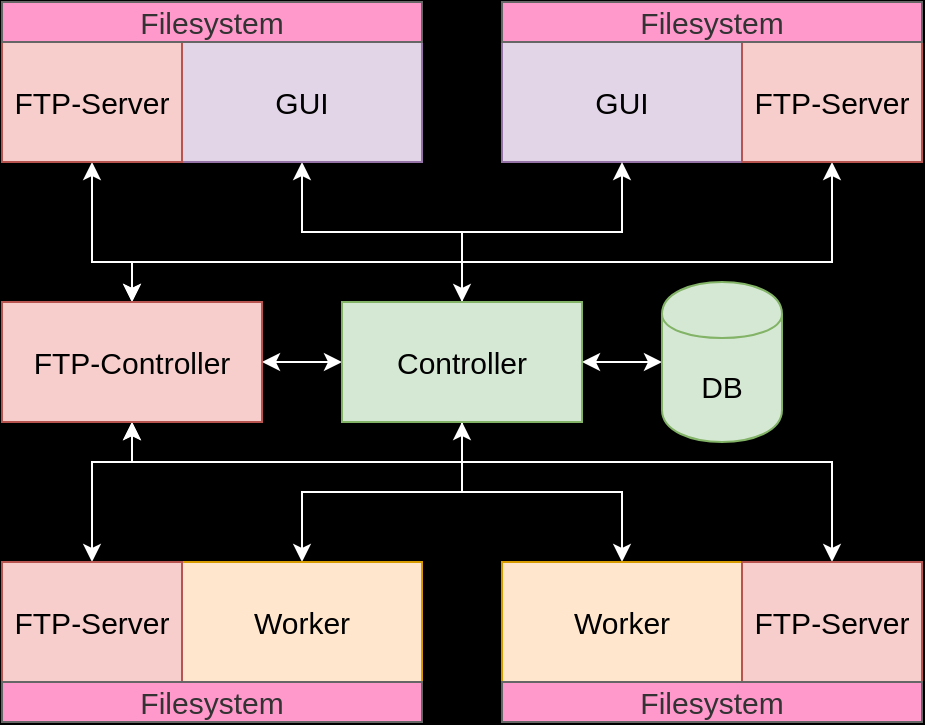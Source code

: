 <mxfile version="12.0.2" type="device" pages="1"><diagram id="bj3u7T3dHNq3HhVxmN0J" name="Page-1"><mxGraphModel dx="1185" dy="1837" grid="1" gridSize="10" guides="1" tooltips="1" connect="1" arrows="1" fold="1" page="1" pageScale="1" pageWidth="827" pageHeight="1169" background="#000000" math="0" shadow="0"><root><mxCell id="0"/><mxCell id="1" parent="0"/><mxCell id="L61X-0zqSYfUz2ejo7fB-1" value="GUI" style="rounded=0;whiteSpace=wrap;html=1;fontSize=15;fillColor=#e1d5e7;strokeColor=#9673a6;" parent="1" vertex="1"><mxGeometry x="320" y="-20" width="120" height="60" as="geometry"/></mxCell><mxCell id="L61X-0zqSYfUz2ejo7fB-10" style="edgeStyle=orthogonalEdgeStyle;rounded=0;orthogonalLoop=1;jettySize=auto;html=1;fontSize=15;strokeColor=#FFFFFF;" parent="1" source="L61X-0zqSYfUz2ejo7fB-2" target="L61X-0zqSYfUz2ejo7fB-1" edge="1"><mxGeometry relative="1" as="geometry"/></mxCell><mxCell id="L61X-0zqSYfUz2ejo7fB-11" style="edgeStyle=orthogonalEdgeStyle;rounded=0;orthogonalLoop=1;jettySize=auto;html=1;fontSize=15;strokeColor=#FFFFFF;startArrow=classic;startFill=1;" parent="1" source="L61X-0zqSYfUz2ejo7fB-2" target="L61X-0zqSYfUz2ejo7fB-9" edge="1"><mxGeometry relative="1" as="geometry"/></mxCell><mxCell id="L61X-0zqSYfUz2ejo7fB-12" style="edgeStyle=orthogonalEdgeStyle;rounded=0;orthogonalLoop=1;jettySize=auto;html=1;fontSize=15;strokeColor=#FFFFFF;" parent="1" source="L61X-0zqSYfUz2ejo7fB-2" target="L61X-0zqSYfUz2ejo7fB-3" edge="1"><mxGeometry relative="1" as="geometry"/></mxCell><mxCell id="L61X-0zqSYfUz2ejo7fB-13" style="edgeStyle=orthogonalEdgeStyle;rounded=0;orthogonalLoop=1;jettySize=auto;html=1;fontSize=15;strokeColor=#FFFFFF;startArrow=classic;startFill=1;" parent="1" source="L61X-0zqSYfUz2ejo7fB-2" target="L61X-0zqSYfUz2ejo7fB-8" edge="1"><mxGeometry relative="1" as="geometry"/></mxCell><mxCell id="L61X-0zqSYfUz2ejo7fB-20" style="edgeStyle=orthogonalEdgeStyle;rounded=0;orthogonalLoop=1;jettySize=auto;html=1;entryX=0;entryY=0.5;entryDx=0;entryDy=0;startArrow=classic;startFill=1;strokeColor=#FFFFFF;fontSize=15;" parent="1" source="L61X-0zqSYfUz2ejo7fB-2" target="L61X-0zqSYfUz2ejo7fB-18" edge="1"><mxGeometry relative="1" as="geometry"/></mxCell><mxCell id="_pPQo1bAEVEEE5pnuRDd-7" style="edgeStyle=orthogonalEdgeStyle;rounded=0;orthogonalLoop=1;jettySize=auto;html=1;entryX=1;entryY=0.5;entryDx=0;entryDy=0;fontSize=15;strokeColor=#FFFFFF;startArrow=classic;startFill=1;" edge="1" parent="1" source="L61X-0zqSYfUz2ejo7fB-2" target="_pPQo1bAEVEEE5pnuRDd-1"><mxGeometry relative="1" as="geometry"/></mxCell><mxCell id="L61X-0zqSYfUz2ejo7fB-2" value="Controller" style="rounded=0;whiteSpace=wrap;html=1;fontSize=15;fillColor=#d5e8d4;strokeColor=#82b366;" parent="1" vertex="1"><mxGeometry x="240" y="110" width="120" height="60" as="geometry"/></mxCell><mxCell id="L61X-0zqSYfUz2ejo7fB-3" value="Worker" style="rounded=0;whiteSpace=wrap;html=1;fontSize=15;fillColor=#ffe6cc;strokeColor=#d79b00;" parent="1" vertex="1"><mxGeometry x="320" y="240" width="120" height="60" as="geometry"/></mxCell><mxCell id="L61X-0zqSYfUz2ejo7fB-8" value="Worker" style="rounded=0;whiteSpace=wrap;html=1;fontSize=15;fillColor=#ffe6cc;strokeColor=#d79b00;" parent="1" vertex="1"><mxGeometry x="160" y="240" width="120" height="60" as="geometry"/></mxCell><mxCell id="L61X-0zqSYfUz2ejo7fB-9" value="GUI" style="rounded=0;whiteSpace=wrap;html=1;fontSize=15;fillColor=#e1d5e7;strokeColor=#9673a6;" parent="1" vertex="1"><mxGeometry x="160" y="-20" width="120" height="60" as="geometry"/></mxCell><mxCell id="L61X-0zqSYfUz2ejo7fB-18" value="DB" style="shape=cylinder;whiteSpace=wrap;html=1;boundedLbl=1;backgroundOutline=1;fontSize=15;fillColor=#d5e8d4;strokeColor=#82b366;" parent="1" vertex="1"><mxGeometry x="400" y="100" width="60" height="80" as="geometry"/></mxCell><mxCell id="_pPQo1bAEVEEE5pnuRDd-8" style="edgeStyle=orthogonalEdgeStyle;rounded=0;orthogonalLoop=1;jettySize=auto;html=1;startArrow=classic;startFill=1;strokeColor=#FFFFFF;fontSize=15;" edge="1" parent="1" source="_pPQo1bAEVEEE5pnuRDd-1" target="_pPQo1bAEVEEE5pnuRDd-5"><mxGeometry relative="1" as="geometry"><Array as="points"><mxPoint x="135" y="90"/><mxPoint x="115" y="90"/></Array></mxGeometry></mxCell><mxCell id="_pPQo1bAEVEEE5pnuRDd-9" style="edgeStyle=orthogonalEdgeStyle;rounded=0;orthogonalLoop=1;jettySize=auto;html=1;startArrow=classic;startFill=1;strokeColor=#FFFFFF;fontSize=15;" edge="1" parent="1" source="_pPQo1bAEVEEE5pnuRDd-1" target="_pPQo1bAEVEEE5pnuRDd-4"><mxGeometry relative="1" as="geometry"><Array as="points"><mxPoint x="135" y="190"/><mxPoint x="115" y="190"/></Array></mxGeometry></mxCell><mxCell id="_pPQo1bAEVEEE5pnuRDd-10" style="edgeStyle=orthogonalEdgeStyle;rounded=0;orthogonalLoop=1;jettySize=auto;html=1;entryX=0.5;entryY=1;entryDx=0;entryDy=0;startArrow=classic;startFill=1;strokeColor=#FFFFFF;fontSize=15;" edge="1" parent="1" source="_pPQo1bAEVEEE5pnuRDd-1" target="_pPQo1bAEVEEE5pnuRDd-6"><mxGeometry relative="1" as="geometry"><Array as="points"><mxPoint x="135" y="90"/><mxPoint x="485" y="90"/></Array></mxGeometry></mxCell><mxCell id="_pPQo1bAEVEEE5pnuRDd-11" style="edgeStyle=orthogonalEdgeStyle;rounded=0;orthogonalLoop=1;jettySize=auto;html=1;entryX=0.5;entryY=0;entryDx=0;entryDy=0;startArrow=classic;startFill=1;strokeColor=#FFFFFF;fontSize=15;" edge="1" parent="1" source="_pPQo1bAEVEEE5pnuRDd-1" target="_pPQo1bAEVEEE5pnuRDd-3"><mxGeometry relative="1" as="geometry"><Array as="points"><mxPoint x="135" y="190"/><mxPoint x="485" y="190"/></Array></mxGeometry></mxCell><mxCell id="_pPQo1bAEVEEE5pnuRDd-1" value="FTP-Controller" style="rounded=0;whiteSpace=wrap;html=1;fillColor=#f8cecc;strokeColor=#b85450;fontSize=15;" vertex="1" parent="1"><mxGeometry x="70" y="110" width="130" height="60" as="geometry"/></mxCell><mxCell id="_pPQo1bAEVEEE5pnuRDd-3" value="FTP-Server" style="rounded=0;whiteSpace=wrap;html=1;fillColor=#f8cecc;strokeColor=#b85450;fontSize=15;" vertex="1" parent="1"><mxGeometry x="440" y="240" width="90" height="60" as="geometry"/></mxCell><mxCell id="_pPQo1bAEVEEE5pnuRDd-4" value="FTP-Server" style="rounded=0;whiteSpace=wrap;html=1;fillColor=#f8cecc;strokeColor=#b85450;fontSize=15;" vertex="1" parent="1"><mxGeometry x="70" y="240" width="90" height="60" as="geometry"/></mxCell><mxCell id="_pPQo1bAEVEEE5pnuRDd-5" value="FTP-Server" style="rounded=0;whiteSpace=wrap;html=1;fillColor=#f8cecc;strokeColor=#b85450;fontSize=15;" vertex="1" parent="1"><mxGeometry x="70" y="-20" width="90" height="60" as="geometry"/></mxCell><mxCell id="_pPQo1bAEVEEE5pnuRDd-6" value="FTP-Server" style="rounded=0;whiteSpace=wrap;html=1;fillColor=#f8cecc;strokeColor=#b85450;fontSize=15;" vertex="1" parent="1"><mxGeometry x="440" y="-20" width="90" height="60" as="geometry"/></mxCell><mxCell id="_pPQo1bAEVEEE5pnuRDd-14" value="Filesystem" style="rounded=0;whiteSpace=wrap;html=1;fontSize=15;fillColor=#FF99CC;strokeColor=#666666;fontColor=#333333;" vertex="1" parent="1"><mxGeometry x="320" y="-40" width="210" height="20" as="geometry"/></mxCell><mxCell id="_pPQo1bAEVEEE5pnuRDd-15" value="Filesystem" style="rounded=0;whiteSpace=wrap;html=1;fontSize=15;fillColor=#FF99CC;strokeColor=#666666;fontColor=#333333;" vertex="1" parent="1"><mxGeometry x="70" y="-40" width="210" height="20" as="geometry"/></mxCell><mxCell id="_pPQo1bAEVEEE5pnuRDd-16" value="Filesystem" style="rounded=0;whiteSpace=wrap;html=1;fontSize=15;fillColor=#FF99CC;strokeColor=#666666;fontColor=#333333;" vertex="1" parent="1"><mxGeometry x="70" y="300" width="210" height="20" as="geometry"/></mxCell><mxCell id="_pPQo1bAEVEEE5pnuRDd-17" value="Filesystem" style="rounded=0;whiteSpace=wrap;html=1;fontSize=15;fillColor=#FF99CC;strokeColor=#666666;fontColor=#333333;" vertex="1" parent="1"><mxGeometry x="320" y="300" width="210" height="20" as="geometry"/></mxCell></root></mxGraphModel></diagram></mxfile>